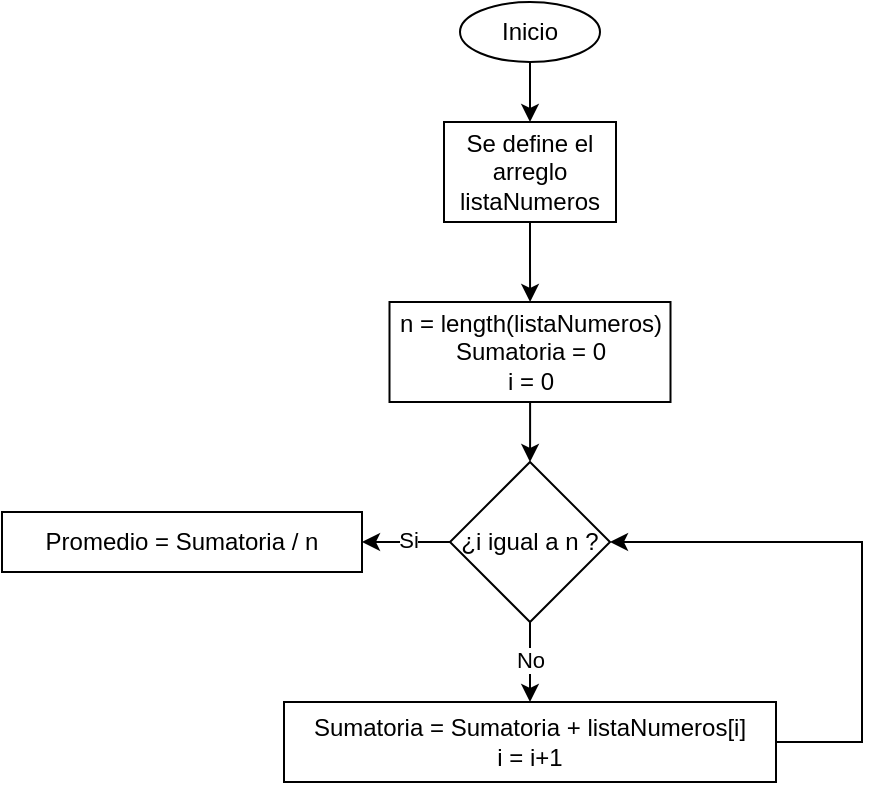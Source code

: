 <mxfile version="24.2.0" type="github" pages="5">
  <diagram name="Página-1" id="9qmFchPvAzjCq4lz3Lgh">
    <mxGraphModel dx="1050" dy="578" grid="1" gridSize="10" guides="1" tooltips="1" connect="1" arrows="1" fold="1" page="1" pageScale="1" pageWidth="827" pageHeight="1169" math="0" shadow="0">
      <root>
        <mxCell id="0" />
        <mxCell id="1" parent="0" />
        <mxCell id="oHzp915O0uPca3g3E8FW-15" value="" style="edgeStyle=orthogonalEdgeStyle;rounded=0;orthogonalLoop=1;jettySize=auto;html=1;" parent="1" source="oHzp915O0uPca3g3E8FW-1" target="oHzp915O0uPca3g3E8FW-2" edge="1">
          <mxGeometry relative="1" as="geometry" />
        </mxCell>
        <mxCell id="oHzp915O0uPca3g3E8FW-1" value="Inicio" style="ellipse;whiteSpace=wrap;html=1;" parent="1" vertex="1">
          <mxGeometry x="379" y="150" width="70" height="30" as="geometry" />
        </mxCell>
        <mxCell id="oHzp915O0uPca3g3E8FW-16" value="" style="edgeStyle=orthogonalEdgeStyle;rounded=0;orthogonalLoop=1;jettySize=auto;html=1;" parent="1" source="oHzp915O0uPca3g3E8FW-2" target="oHzp915O0uPca3g3E8FW-6" edge="1">
          <mxGeometry relative="1" as="geometry" />
        </mxCell>
        <mxCell id="oHzp915O0uPca3g3E8FW-2" value="Se define el arreglo listaNumeros" style="rounded=0;whiteSpace=wrap;html=1;" parent="1" vertex="1">
          <mxGeometry x="371" y="210" width="86" height="50" as="geometry" />
        </mxCell>
        <mxCell id="oHzp915O0uPca3g3E8FW-17" value="" style="edgeStyle=orthogonalEdgeStyle;rounded=0;orthogonalLoop=1;jettySize=auto;html=1;" parent="1" source="oHzp915O0uPca3g3E8FW-6" target="oHzp915O0uPca3g3E8FW-8" edge="1">
          <mxGeometry relative="1" as="geometry" />
        </mxCell>
        <mxCell id="oHzp915O0uPca3g3E8FW-6" value="&lt;div&gt;n = length(listaNumeros)&lt;br&gt;&lt;/div&gt;Sumatoria = 0&lt;div&gt;i = 0&lt;/div&gt;" style="rounded=0;whiteSpace=wrap;html=1;" parent="1" vertex="1">
          <mxGeometry x="343.75" y="300" width="140.5" height="50" as="geometry" />
        </mxCell>
        <mxCell id="oHzp915O0uPca3g3E8FW-25" value="" style="edgeStyle=orthogonalEdgeStyle;rounded=0;orthogonalLoop=1;jettySize=auto;html=1;" parent="1" source="oHzp915O0uPca3g3E8FW-8" target="oHzp915O0uPca3g3E8FW-18" edge="1">
          <mxGeometry relative="1" as="geometry" />
        </mxCell>
        <mxCell id="oHzp915O0uPca3g3E8FW-27" value="No" style="edgeLabel;html=1;align=center;verticalAlign=middle;resizable=0;points=[];" parent="oHzp915O0uPca3g3E8FW-25" vertex="1" connectable="0">
          <mxGeometry x="-0.05" relative="1" as="geometry">
            <mxPoint as="offset" />
          </mxGeometry>
        </mxCell>
        <mxCell id="oHzp915O0uPca3g3E8FW-29" value="" style="edgeStyle=orthogonalEdgeStyle;rounded=0;orthogonalLoop=1;jettySize=auto;html=1;" parent="1" source="oHzp915O0uPca3g3E8FW-8" target="oHzp915O0uPca3g3E8FW-28" edge="1">
          <mxGeometry relative="1" as="geometry" />
        </mxCell>
        <mxCell id="oHzp915O0uPca3g3E8FW-30" value="Si" style="edgeLabel;html=1;align=center;verticalAlign=middle;resizable=0;points=[];" parent="oHzp915O0uPca3g3E8FW-29" vertex="1" connectable="0">
          <mxGeometry x="-0.035" y="-1" relative="1" as="geometry">
            <mxPoint as="offset" />
          </mxGeometry>
        </mxCell>
        <mxCell id="oHzp915O0uPca3g3E8FW-8" value="¿i igual a n ?" style="rhombus;whiteSpace=wrap;html=1;" parent="1" vertex="1">
          <mxGeometry x="374" y="380" width="80" height="80" as="geometry" />
        </mxCell>
        <mxCell id="oHzp915O0uPca3g3E8FW-26" style="edgeStyle=orthogonalEdgeStyle;rounded=0;orthogonalLoop=1;jettySize=auto;html=1;entryX=1;entryY=0.5;entryDx=0;entryDy=0;" parent="1" source="oHzp915O0uPca3g3E8FW-18" target="oHzp915O0uPca3g3E8FW-8" edge="1">
          <mxGeometry relative="1" as="geometry">
            <Array as="points">
              <mxPoint x="580" y="520" />
              <mxPoint x="580" y="420" />
            </Array>
          </mxGeometry>
        </mxCell>
        <mxCell id="oHzp915O0uPca3g3E8FW-18" value="Sumatoria = Sumatoria + listaNumeros[i]&lt;div&gt;i = i+1&lt;/div&gt;" style="rounded=0;whiteSpace=wrap;html=1;" parent="1" vertex="1">
          <mxGeometry x="291" y="500" width="246" height="40" as="geometry" />
        </mxCell>
        <mxCell id="oHzp915O0uPca3g3E8FW-28" value="Promedio = Sumatoria / n" style="rounded=0;whiteSpace=wrap;html=1;" parent="1" vertex="1">
          <mxGeometry x="150" y="405" width="180" height="30" as="geometry" />
        </mxCell>
      </root>
    </mxGraphModel>
  </diagram>
  <diagram id="1CO-dsDiHrPyK0i-mJ8e" name="Página-2">
    <mxGraphModel dx="1750" dy="963" grid="1" gridSize="10" guides="1" tooltips="1" connect="1" arrows="1" fold="1" page="1" pageScale="1" pageWidth="827" pageHeight="1169" math="0" shadow="0">
      <root>
        <mxCell id="0" />
        <mxCell id="1" parent="0" />
        <mxCell id="QFoIh0BEX15HhQG9ql5s-1" value="" style="edgeStyle=orthogonalEdgeStyle;rounded=0;orthogonalLoop=1;jettySize=auto;html=1;" edge="1" parent="1" source="QFoIh0BEX15HhQG9ql5s-2" target="QFoIh0BEX15HhQG9ql5s-4">
          <mxGeometry relative="1" as="geometry" />
        </mxCell>
        <mxCell id="QFoIh0BEX15HhQG9ql5s-2" value="Inicio" style="ellipse;whiteSpace=wrap;html=1;" vertex="1" parent="1">
          <mxGeometry x="379" y="150" width="70" height="30" as="geometry" />
        </mxCell>
        <mxCell id="QFoIh0BEX15HhQG9ql5s-3" value="" style="edgeStyle=orthogonalEdgeStyle;rounded=0;orthogonalLoop=1;jettySize=auto;html=1;" edge="1" parent="1" source="QFoIh0BEX15HhQG9ql5s-4" target="QFoIh0BEX15HhQG9ql5s-6">
          <mxGeometry relative="1" as="geometry" />
        </mxCell>
        <mxCell id="QFoIh0BEX15HhQG9ql5s-4" value="Se define el arreglo listaNumeros" style="rounded=0;whiteSpace=wrap;html=1;" vertex="1" parent="1">
          <mxGeometry x="371" y="210" width="86" height="50" as="geometry" />
        </mxCell>
        <mxCell id="QFoIh0BEX15HhQG9ql5s-5" value="" style="edgeStyle=orthogonalEdgeStyle;rounded=0;orthogonalLoop=1;jettySize=auto;html=1;" edge="1" parent="1" source="QFoIh0BEX15HhQG9ql5s-6" target="QFoIh0BEX15HhQG9ql5s-11">
          <mxGeometry relative="1" as="geometry" />
        </mxCell>
        <mxCell id="QFoIh0BEX15HhQG9ql5s-6" value="&lt;div&gt;n = length(listaNumeros)&lt;br&gt;&lt;/div&gt;resultado = 0&lt;div&gt;i = 0&lt;/div&gt;&lt;div&gt;X = inputUsuario&lt;/div&gt;" style="rounded=0;whiteSpace=wrap;html=1;" vertex="1" parent="1">
          <mxGeometry x="335" y="280" width="156.25" height="70" as="geometry" />
        </mxCell>
        <mxCell id="QFoIh0BEX15HhQG9ql5s-9" value="" style="edgeStyle=orthogonalEdgeStyle;rounded=0;orthogonalLoop=1;jettySize=auto;html=1;" edge="1" parent="1" source="QFoIh0BEX15HhQG9ql5s-11" target="QFoIh0BEX15HhQG9ql5s-14">
          <mxGeometry relative="1" as="geometry" />
        </mxCell>
        <mxCell id="QFoIh0BEX15HhQG9ql5s-10" value="Si" style="edgeLabel;html=1;align=center;verticalAlign=middle;resizable=0;points=[];" vertex="1" connectable="0" parent="QFoIh0BEX15HhQG9ql5s-9">
          <mxGeometry x="-0.035" y="-1" relative="1" as="geometry">
            <mxPoint as="offset" />
          </mxGeometry>
        </mxCell>
        <mxCell id="QFoIh0BEX15HhQG9ql5s-17" value="" style="edgeStyle=orthogonalEdgeStyle;rounded=0;orthogonalLoop=1;jettySize=auto;html=1;" edge="1" parent="1" source="QFoIh0BEX15HhQG9ql5s-11" target="QFoIh0BEX15HhQG9ql5s-16">
          <mxGeometry relative="1" as="geometry" />
        </mxCell>
        <mxCell id="QFoIh0BEX15HhQG9ql5s-18" value="No" style="edgeLabel;html=1;align=center;verticalAlign=middle;resizable=0;points=[];" vertex="1" connectable="0" parent="QFoIh0BEX15HhQG9ql5s-17">
          <mxGeometry x="-0.271" y="1" relative="1" as="geometry">
            <mxPoint as="offset" />
          </mxGeometry>
        </mxCell>
        <mxCell id="QFoIh0BEX15HhQG9ql5s-11" value="¿i igual a n ?" style="rhombus;whiteSpace=wrap;html=1;" vertex="1" parent="1">
          <mxGeometry x="374" y="380" width="80" height="80" as="geometry" />
        </mxCell>
        <mxCell id="QFoIh0BEX15HhQG9ql5s-14" value="return resultado" style="rounded=0;whiteSpace=wrap;html=1;" vertex="1" parent="1">
          <mxGeometry x="150" y="405" width="180" height="30" as="geometry" />
        </mxCell>
        <mxCell id="QFoIh0BEX15HhQG9ql5s-27" style="edgeStyle=orthogonalEdgeStyle;rounded=0;orthogonalLoop=1;jettySize=auto;html=1;entryX=1;entryY=0.5;entryDx=0;entryDy=0;" edge="1" parent="1" source="QFoIh0BEX15HhQG9ql5s-15" target="QFoIh0BEX15HhQG9ql5s-11">
          <mxGeometry relative="1" as="geometry">
            <Array as="points">
              <mxPoint x="413" y="700" />
              <mxPoint x="700" y="700" />
              <mxPoint x="700" y="420" />
            </Array>
          </mxGeometry>
        </mxCell>
        <mxCell id="QFoIh0BEX15HhQG9ql5s-15" value="i = i + 1" style="rounded=0;whiteSpace=wrap;html=1;" vertex="1" parent="1">
          <mxGeometry x="353.13" y="585" width="120" height="60" as="geometry" />
        </mxCell>
        <mxCell id="QFoIh0BEX15HhQG9ql5s-22" value="" style="edgeStyle=orthogonalEdgeStyle;rounded=0;orthogonalLoop=1;jettySize=auto;html=1;" edge="1" parent="1" source="QFoIh0BEX15HhQG9ql5s-16" target="QFoIh0BEX15HhQG9ql5s-20">
          <mxGeometry relative="1" as="geometry" />
        </mxCell>
        <mxCell id="QFoIh0BEX15HhQG9ql5s-28" value="Si" style="edgeLabel;html=1;align=center;verticalAlign=middle;resizable=0;points=[];" vertex="1" connectable="0" parent="QFoIh0BEX15HhQG9ql5s-22">
          <mxGeometry x="-0.286" relative="1" as="geometry">
            <mxPoint as="offset" />
          </mxGeometry>
        </mxCell>
        <mxCell id="QFoIh0BEX15HhQG9ql5s-24" value="" style="edgeStyle=orthogonalEdgeStyle;rounded=0;orthogonalLoop=1;jettySize=auto;html=1;" edge="1" parent="1" source="QFoIh0BEX15HhQG9ql5s-16" target="QFoIh0BEX15HhQG9ql5s-19">
          <mxGeometry relative="1" as="geometry" />
        </mxCell>
        <mxCell id="QFoIh0BEX15HhQG9ql5s-29" value="No" style="edgeLabel;html=1;align=center;verticalAlign=middle;resizable=0;points=[];" vertex="1" connectable="0" parent="QFoIh0BEX15HhQG9ql5s-24">
          <mxGeometry x="-0.446" y="-1" relative="1" as="geometry">
            <mxPoint as="offset" />
          </mxGeometry>
        </mxCell>
        <mxCell id="QFoIh0BEX15HhQG9ql5s-16" value="¿X es igual a listaNumeros[i] ?" style="rhombus;whiteSpace=wrap;html=1;" vertex="1" parent="1">
          <mxGeometry x="346" y="500" width="136" height="70" as="geometry" />
        </mxCell>
        <mxCell id="QFoIh0BEX15HhQG9ql5s-25" value="" style="edgeStyle=orthogonalEdgeStyle;rounded=0;orthogonalLoop=1;jettySize=auto;html=1;" edge="1" parent="1" source="QFoIh0BEX15HhQG9ql5s-19" target="QFoIh0BEX15HhQG9ql5s-15">
          <mxGeometry relative="1" as="geometry" />
        </mxCell>
        <mxCell id="QFoIh0BEX15HhQG9ql5s-19" value="resultado = False" style="rounded=0;whiteSpace=wrap;html=1;" vertex="1" parent="1">
          <mxGeometry x="200" y="585" width="120" height="60" as="geometry" />
        </mxCell>
        <mxCell id="QFoIh0BEX15HhQG9ql5s-26" value="" style="edgeStyle=orthogonalEdgeStyle;rounded=0;orthogonalLoop=1;jettySize=auto;html=1;" edge="1" parent="1" source="QFoIh0BEX15HhQG9ql5s-20" target="QFoIh0BEX15HhQG9ql5s-15">
          <mxGeometry relative="1" as="geometry" />
        </mxCell>
        <mxCell id="QFoIh0BEX15HhQG9ql5s-20" value="resultado = True" style="rounded=0;whiteSpace=wrap;html=1;" vertex="1" parent="1">
          <mxGeometry x="510" y="585" width="120" height="60" as="geometry" />
        </mxCell>
        <mxCell id="mjjjCyjp7Kf35TWj_me5-1" value="" style="edgeStyle=orthogonalEdgeStyle;rounded=0;orthogonalLoop=1;jettySize=auto;html=1;" edge="1" parent="1" source="mjjjCyjp7Kf35TWj_me5-2" target="mjjjCyjp7Kf35TWj_me5-4">
          <mxGeometry relative="1" as="geometry" />
        </mxCell>
        <mxCell id="mjjjCyjp7Kf35TWj_me5-2" value="Inicio" style="ellipse;whiteSpace=wrap;html=1;" vertex="1" parent="1">
          <mxGeometry x="1239.01" y="160" width="70" height="30" as="geometry" />
        </mxCell>
        <mxCell id="mjjjCyjp7Kf35TWj_me5-3" value="" style="edgeStyle=orthogonalEdgeStyle;rounded=0;orthogonalLoop=1;jettySize=auto;html=1;" edge="1" parent="1" source="mjjjCyjp7Kf35TWj_me5-4" target="mjjjCyjp7Kf35TWj_me5-6">
          <mxGeometry relative="1" as="geometry" />
        </mxCell>
        <mxCell id="mjjjCyjp7Kf35TWj_me5-4" value="Se define el arreglo listaNumeros" style="rounded=0;whiteSpace=wrap;html=1;" vertex="1" parent="1">
          <mxGeometry x="1231.01" y="220" width="86" height="50" as="geometry" />
        </mxCell>
        <mxCell id="mjjjCyjp7Kf35TWj_me5-5" value="" style="edgeStyle=orthogonalEdgeStyle;rounded=0;orthogonalLoop=1;jettySize=auto;html=1;" edge="1" parent="1" source="mjjjCyjp7Kf35TWj_me5-6" target="mjjjCyjp7Kf35TWj_me5-11">
          <mxGeometry relative="1" as="geometry" />
        </mxCell>
        <mxCell id="mjjjCyjp7Kf35TWj_me5-6" value="&lt;div&gt;n = length(listaNumeros)&lt;br&gt;&lt;/div&gt;unicos[] = arreglo vacio&lt;div&gt;i = 0&lt;/div&gt;&lt;div&gt;repeticion = 0&lt;/div&gt;&lt;div&gt;k = 0&lt;/div&gt;" style="rounded=0;whiteSpace=wrap;html=1;" vertex="1" parent="1">
          <mxGeometry x="1195.88" y="300" width="154.12" height="80" as="geometry" />
        </mxCell>
        <mxCell id="mjjjCyjp7Kf35TWj_me5-7" value="" style="edgeStyle=orthogonalEdgeStyle;rounded=0;orthogonalLoop=1;jettySize=auto;html=1;" edge="1" parent="1" source="mjjjCyjp7Kf35TWj_me5-11" target="mjjjCyjp7Kf35TWj_me5-12">
          <mxGeometry relative="1" as="geometry" />
        </mxCell>
        <mxCell id="mjjjCyjp7Kf35TWj_me5-8" value="Si" style="edgeLabel;html=1;align=center;verticalAlign=middle;resizable=0;points=[];" vertex="1" connectable="0" parent="mjjjCyjp7Kf35TWj_me5-7">
          <mxGeometry x="-0.035" y="-1" relative="1" as="geometry">
            <mxPoint as="offset" />
          </mxGeometry>
        </mxCell>
        <mxCell id="mjjjCyjp7Kf35TWj_me5-29" value="" style="edgeStyle=orthogonalEdgeStyle;rounded=0;orthogonalLoop=1;jettySize=auto;html=1;" edge="1" parent="1" source="mjjjCyjp7Kf35TWj_me5-11" target="mjjjCyjp7Kf35TWj_me5-25">
          <mxGeometry relative="1" as="geometry" />
        </mxCell>
        <mxCell id="mjjjCyjp7Kf35TWj_me5-11" value="¿ i igual a n ?" style="rhombus;whiteSpace=wrap;html=1;" vertex="1" parent="1">
          <mxGeometry x="1225.56" y="405" width="96.87" height="80" as="geometry" />
        </mxCell>
        <mxCell id="mjjjCyjp7Kf35TWj_me5-12" value="return unicos[]" style="rounded=0;whiteSpace=wrap;html=1;" vertex="1" parent="1">
          <mxGeometry x="990" y="430" width="180" height="30" as="geometry" />
        </mxCell>
        <mxCell id="mjjjCyjp7Kf35TWj_me5-35" value="" style="edgeStyle=orthogonalEdgeStyle;rounded=0;orthogonalLoop=1;jettySize=auto;html=1;" edge="1" parent="1" source="mjjjCyjp7Kf35TWj_me5-19" target="mjjjCyjp7Kf35TWj_me5-23">
          <mxGeometry relative="1" as="geometry" />
        </mxCell>
        <mxCell id="mjjjCyjp7Kf35TWj_me5-40" value="Si" style="edgeLabel;html=1;align=center;verticalAlign=middle;resizable=0;points=[];" vertex="1" connectable="0" parent="mjjjCyjp7Kf35TWj_me5-35">
          <mxGeometry x="-0.608" y="1" relative="1" as="geometry">
            <mxPoint as="offset" />
          </mxGeometry>
        </mxCell>
        <mxCell id="mjjjCyjp7Kf35TWj_me5-38" value="" style="edgeStyle=orthogonalEdgeStyle;rounded=0;orthogonalLoop=1;jettySize=auto;html=1;" edge="1" parent="1" source="mjjjCyjp7Kf35TWj_me5-19" target="mjjjCyjp7Kf35TWj_me5-36">
          <mxGeometry relative="1" as="geometry" />
        </mxCell>
        <mxCell id="mjjjCyjp7Kf35TWj_me5-41" value="No" style="edgeLabel;html=1;align=center;verticalAlign=middle;resizable=0;points=[];" vertex="1" connectable="0" parent="mjjjCyjp7Kf35TWj_me5-38">
          <mxGeometry x="-0.013" y="1" relative="1" as="geometry">
            <mxPoint as="offset" />
          </mxGeometry>
        </mxCell>
        <mxCell id="mjjjCyjp7Kf35TWj_me5-19" value="¿ listaNumeros[i]&amp;nbsp;es igual a listaNumeros[j] ?" style="rhombus;whiteSpace=wrap;html=1;" vertex="1" parent="1">
          <mxGeometry x="1162.01" y="680" width="224" height="70" as="geometry" />
        </mxCell>
        <mxCell id="mjjjCyjp7Kf35TWj_me5-37" style="edgeStyle=orthogonalEdgeStyle;rounded=0;orthogonalLoop=1;jettySize=auto;html=1;entryX=0.5;entryY=1;entryDx=0;entryDy=0;" edge="1" parent="1" source="mjjjCyjp7Kf35TWj_me5-23" target="mjjjCyjp7Kf35TWj_me5-36">
          <mxGeometry relative="1" as="geometry" />
        </mxCell>
        <mxCell id="mjjjCyjp7Kf35TWj_me5-23" value="repeticion = repeticion +1" style="rounded=0;whiteSpace=wrap;html=1;" vertex="1" parent="1">
          <mxGeometry x="1199" y="785" width="150" height="25" as="geometry" />
        </mxCell>
        <mxCell id="mjjjCyjp7Kf35TWj_me5-43" style="edgeStyle=orthogonalEdgeStyle;rounded=0;orthogonalLoop=1;jettySize=auto;html=1;exitX=0;exitY=0.5;exitDx=0;exitDy=0;entryX=1;entryY=0.5;entryDx=0;entryDy=0;" edge="1" parent="1" source="mjjjCyjp7Kf35TWj_me5-24" target="mjjjCyjp7Kf35TWj_me5-42">
          <mxGeometry relative="1" as="geometry" />
        </mxCell>
        <mxCell id="mjjjCyjp7Kf35TWj_me5-52" value="Si" style="edgeLabel;html=1;align=center;verticalAlign=middle;resizable=0;points=[];" vertex="1" connectable="0" parent="mjjjCyjp7Kf35TWj_me5-43">
          <mxGeometry x="-0.486" relative="1" as="geometry">
            <mxPoint as="offset" />
          </mxGeometry>
        </mxCell>
        <mxCell id="mjjjCyjp7Kf35TWj_me5-53" value="" style="edgeStyle=orthogonalEdgeStyle;rounded=0;orthogonalLoop=1;jettySize=auto;html=1;" edge="1" parent="1" source="mjjjCyjp7Kf35TWj_me5-24" target="mjjjCyjp7Kf35TWj_me5-19">
          <mxGeometry relative="1" as="geometry" />
        </mxCell>
        <mxCell id="mjjjCyjp7Kf35TWj_me5-54" value="No" style="edgeLabel;html=1;align=center;verticalAlign=middle;resizable=0;points=[];" vertex="1" connectable="0" parent="mjjjCyjp7Kf35TWj_me5-53">
          <mxGeometry x="0.287" y="1" relative="1" as="geometry">
            <mxPoint as="offset" />
          </mxGeometry>
        </mxCell>
        <mxCell id="mjjjCyjp7Kf35TWj_me5-24" value="¿ j igual a n ?" style="rhombus;whiteSpace=wrap;html=1;" vertex="1" parent="1">
          <mxGeometry x="1222.5" y="585" width="103" height="60" as="geometry" />
        </mxCell>
        <mxCell id="mjjjCyjp7Kf35TWj_me5-30" value="" style="edgeStyle=orthogonalEdgeStyle;rounded=0;orthogonalLoop=1;jettySize=auto;html=1;" edge="1" parent="1" source="mjjjCyjp7Kf35TWj_me5-25" target="mjjjCyjp7Kf35TWj_me5-24">
          <mxGeometry relative="1" as="geometry" />
        </mxCell>
        <mxCell id="mjjjCyjp7Kf35TWj_me5-25" value="j = 0" style="rounded=0;whiteSpace=wrap;html=1;" vertex="1" parent="1">
          <mxGeometry x="1247.5" y="520" width="53" height="30" as="geometry" />
        </mxCell>
        <mxCell id="mjjjCyjp7Kf35TWj_me5-39" style="edgeStyle=orthogonalEdgeStyle;rounded=0;orthogonalLoop=1;jettySize=auto;html=1;exitX=0.5;exitY=0;exitDx=0;exitDy=0;entryX=1;entryY=0.5;entryDx=0;entryDy=0;" edge="1" parent="1" source="mjjjCyjp7Kf35TWj_me5-36" target="mjjjCyjp7Kf35TWj_me5-24">
          <mxGeometry relative="1" as="geometry" />
        </mxCell>
        <mxCell id="mjjjCyjp7Kf35TWj_me5-36" value="j = j+1" style="rounded=0;whiteSpace=wrap;html=1;" vertex="1" parent="1">
          <mxGeometry x="1420" y="702.5" width="110" height="25" as="geometry" />
        </mxCell>
        <mxCell id="mjjjCyjp7Kf35TWj_me5-45" value="" style="edgeStyle=orthogonalEdgeStyle;rounded=0;orthogonalLoop=1;jettySize=auto;html=1;" edge="1" parent="1" source="mjjjCyjp7Kf35TWj_me5-42" target="mjjjCyjp7Kf35TWj_me5-44">
          <mxGeometry relative="1" as="geometry" />
        </mxCell>
        <mxCell id="mjjjCyjp7Kf35TWj_me5-46" value="Si" style="edgeLabel;html=1;align=center;verticalAlign=middle;resizable=0;points=[];" vertex="1" connectable="0" parent="mjjjCyjp7Kf35TWj_me5-45">
          <mxGeometry x="0.295" y="-2" relative="1" as="geometry">
            <mxPoint as="offset" />
          </mxGeometry>
        </mxCell>
        <mxCell id="mjjjCyjp7Kf35TWj_me5-49" style="edgeStyle=orthogonalEdgeStyle;rounded=0;orthogonalLoop=1;jettySize=auto;html=1;exitX=0;exitY=0.5;exitDx=0;exitDy=0;entryX=0;entryY=0.5;entryDx=0;entryDy=0;" edge="1" parent="1" source="mjjjCyjp7Kf35TWj_me5-42" target="mjjjCyjp7Kf35TWj_me5-47">
          <mxGeometry relative="1" as="geometry" />
        </mxCell>
        <mxCell id="mjjjCyjp7Kf35TWj_me5-50" value="No" style="edgeLabel;html=1;align=center;verticalAlign=middle;resizable=0;points=[];" vertex="1" connectable="0" parent="mjjjCyjp7Kf35TWj_me5-49">
          <mxGeometry x="-0.301" y="-3" relative="1" as="geometry">
            <mxPoint as="offset" />
          </mxGeometry>
        </mxCell>
        <mxCell id="mjjjCyjp7Kf35TWj_me5-42" value="¿ repeticion es igual a 1?" style="rhombus;whiteSpace=wrap;html=1;" vertex="1" parent="1">
          <mxGeometry x="940" y="570" width="150" height="91.87" as="geometry" />
        </mxCell>
        <mxCell id="mjjjCyjp7Kf35TWj_me5-48" value="" style="edgeStyle=orthogonalEdgeStyle;rounded=0;orthogonalLoop=1;jettySize=auto;html=1;" edge="1" parent="1" source="mjjjCyjp7Kf35TWj_me5-44" target="mjjjCyjp7Kf35TWj_me5-47">
          <mxGeometry relative="1" as="geometry" />
        </mxCell>
        <mxCell id="mjjjCyjp7Kf35TWj_me5-44" value="unicos[k] = listaNumeros[i]&lt;br&gt;k = k +1" style="rounded=0;whiteSpace=wrap;html=1;" vertex="1" parent="1">
          <mxGeometry x="937.5" y="693" width="155" height="37" as="geometry" />
        </mxCell>
        <mxCell id="mjjjCyjp7Kf35TWj_me5-51" style="edgeStyle=orthogonalEdgeStyle;rounded=0;orthogonalLoop=1;jettySize=auto;html=1;entryX=1;entryY=0.5;entryDx=0;entryDy=0;" edge="1" parent="1" source="mjjjCyjp7Kf35TWj_me5-47" target="mjjjCyjp7Kf35TWj_me5-11">
          <mxGeometry relative="1" as="geometry">
            <Array as="points">
              <mxPoint x="1015" y="830" />
              <mxPoint x="1580" y="830" />
              <mxPoint x="1580" y="445" />
            </Array>
          </mxGeometry>
        </mxCell>
        <mxCell id="mjjjCyjp7Kf35TWj_me5-47" value="repeticion = 0&lt;div&gt;i = i +1&lt;/div&gt;" style="rounded=0;whiteSpace=wrap;html=1;" vertex="1" parent="1">
          <mxGeometry x="960" y="765" width="110" height="35" as="geometry" />
        </mxCell>
      </root>
    </mxGraphModel>
  </diagram>
  <diagram id="55ax_2OR6p_Xp0JyCn3V" name="Página-3">
    <mxGraphModel dx="2173" dy="1651" grid="1" gridSize="10" guides="1" tooltips="1" connect="1" arrows="1" fold="1" page="1" pageScale="1" pageWidth="827" pageHeight="1169" math="0" shadow="0">
      <root>
        <mxCell id="0" />
        <mxCell id="1" parent="0" />
        <mxCell id="0regB4WnhT-hcAQ-M13L-1" value="" style="edgeStyle=orthogonalEdgeStyle;rounded=0;orthogonalLoop=1;jettySize=auto;html=1;" edge="1" parent="1" source="0regB4WnhT-hcAQ-M13L-2" target="0regB4WnhT-hcAQ-M13L-4">
          <mxGeometry relative="1" as="geometry" />
        </mxCell>
        <mxCell id="0regB4WnhT-hcAQ-M13L-2" value="Inicio" style="ellipse;whiteSpace=wrap;html=1;" vertex="1" parent="1">
          <mxGeometry x="1239" y="90" width="70" height="30" as="geometry" />
        </mxCell>
        <mxCell id="0regB4WnhT-hcAQ-M13L-3" value="" style="edgeStyle=orthogonalEdgeStyle;rounded=0;orthogonalLoop=1;jettySize=auto;html=1;" edge="1" parent="1" source="0regB4WnhT-hcAQ-M13L-4" target="0regB4WnhT-hcAQ-M13L-6">
          <mxGeometry relative="1" as="geometry" />
        </mxCell>
        <mxCell id="0regB4WnhT-hcAQ-M13L-4" value="Se definen la lista de Supermercados con sus productos." style="rounded=0;whiteSpace=wrap;html=1;" vertex="1" parent="1">
          <mxGeometry x="1194.49" y="150" width="158.99" height="50" as="geometry" />
        </mxCell>
        <mxCell id="0regB4WnhT-hcAQ-M13L-39" value="" style="edgeStyle=orthogonalEdgeStyle;rounded=0;orthogonalLoop=1;jettySize=auto;html=1;" edge="1" parent="1" source="0regB4WnhT-hcAQ-M13L-6" target="0regB4WnhT-hcAQ-M13L-37">
          <mxGeometry relative="1" as="geometry" />
        </mxCell>
        <mxCell id="0regB4WnhT-hcAQ-M13L-6" value="&lt;div&gt;Se define la lista de Compras.&lt;/div&gt;" style="rounded=0;whiteSpace=wrap;html=1;" vertex="1" parent="1">
          <mxGeometry x="1196.94" y="220" width="154.12" height="40" as="geometry" />
        </mxCell>
        <mxCell id="0regB4WnhT-hcAQ-M13L-45" value="" style="edgeStyle=orthogonalEdgeStyle;rounded=0;orthogonalLoop=1;jettySize=auto;html=1;" edge="1" parent="1" source="0regB4WnhT-hcAQ-M13L-10" target="0regB4WnhT-hcAQ-M13L-44">
          <mxGeometry relative="1" as="geometry" />
        </mxCell>
        <mxCell id="0regB4WnhT-hcAQ-M13L-46" value="No" style="edgeLabel;html=1;align=center;verticalAlign=middle;resizable=0;points=[];" vertex="1" connectable="0" parent="0regB4WnhT-hcAQ-M13L-45">
          <mxGeometry x="-0.497" relative="1" as="geometry">
            <mxPoint as="offset" />
          </mxGeometry>
        </mxCell>
        <mxCell id="Oh1Z8LfPOwKiCDg35G6t-7" style="edgeStyle=orthogonalEdgeStyle;rounded=0;orthogonalLoop=1;jettySize=auto;html=1;entryX=0.5;entryY=0;entryDx=0;entryDy=0;exitX=0;exitY=0.5;exitDx=0;exitDy=0;" edge="1" parent="1" source="0regB4WnhT-hcAQ-M13L-10" target="Oh1Z8LfPOwKiCDg35G6t-6">
          <mxGeometry relative="1" as="geometry">
            <mxPoint x="1161.79" y="460.0" as="sourcePoint" />
            <mxPoint x="1272.005" y="1190.0" as="targetPoint" />
            <Array as="points">
              <mxPoint x="1090" y="540" />
              <mxPoint x="1090" y="1230" />
              <mxPoint x="1272" y="1230" />
            </Array>
          </mxGeometry>
        </mxCell>
        <mxCell id="Oh1Z8LfPOwKiCDg35G6t-8" value="Si" style="edgeLabel;html=1;align=center;verticalAlign=middle;resizable=0;points=[];" vertex="1" connectable="0" parent="Oh1Z8LfPOwKiCDg35G6t-7">
          <mxGeometry x="-0.924" y="2" relative="1" as="geometry">
            <mxPoint as="offset" />
          </mxGeometry>
        </mxCell>
        <mxCell id="0regB4WnhT-hcAQ-M13L-10" value="¿Recorrimos todos los supermercados?" style="rhombus;whiteSpace=wrap;html=1;" vertex="1" parent="1">
          <mxGeometry x="1201.79" y="490" width="144.44" height="100" as="geometry" />
        </mxCell>
        <mxCell id="0regB4WnhT-hcAQ-M13L-41" value="" style="edgeStyle=orthogonalEdgeStyle;rounded=0;orthogonalLoop=1;jettySize=auto;html=1;" edge="1" parent="1" source="0regB4WnhT-hcAQ-M13L-37" target="0regB4WnhT-hcAQ-M13L-40">
          <mxGeometry relative="1" as="geometry" />
        </mxCell>
        <mxCell id="0regB4WnhT-hcAQ-M13L-37" value="&lt;div&gt;listaInicial = listaCompras&lt;/div&gt;productosComprados = arreglo vacio&lt;div&gt;productosRestantes = arreglo vacio&lt;/div&gt;&lt;div&gt;endFLAG = Falso&lt;/div&gt;&lt;div&gt;registroFinal = arreglo vacio&lt;/div&gt;" style="rounded=0;whiteSpace=wrap;html=1;" vertex="1" parent="1">
          <mxGeometry x="1146" y="290" width="256" height="90" as="geometry" />
        </mxCell>
        <mxCell id="0regB4WnhT-hcAQ-M13L-42" value="" style="edgeStyle=orthogonalEdgeStyle;rounded=0;orthogonalLoop=1;jettySize=auto;html=1;" edge="1" parent="1" source="0regB4WnhT-hcAQ-M13L-40" target="0regB4WnhT-hcAQ-M13L-10">
          <mxGeometry relative="1" as="geometry" />
        </mxCell>
        <mxCell id="0regB4WnhT-hcAQ-M13L-40" value="Entramos en el primer supermercado." style="rounded=0;whiteSpace=wrap;html=1;" vertex="1" parent="1">
          <mxGeometry x="1186.51" y="410" width="175" height="60" as="geometry" />
        </mxCell>
        <mxCell id="0regB4WnhT-hcAQ-M13L-48" value="" style="edgeStyle=orthogonalEdgeStyle;rounded=0;orthogonalLoop=1;jettySize=auto;html=1;" edge="1" parent="1" source="0regB4WnhT-hcAQ-M13L-44" target="0regB4WnhT-hcAQ-M13L-47">
          <mxGeometry relative="1" as="geometry" />
        </mxCell>
        <mxCell id="0regB4WnhT-hcAQ-M13L-44" value="Estamos en el supermercado[i]" style="rounded=0;whiteSpace=wrap;html=1;" vertex="1" parent="1">
          <mxGeometry x="1211.99" y="630" width="124" height="45" as="geometry" />
        </mxCell>
        <mxCell id="0regB4WnhT-hcAQ-M13L-51" value="" style="edgeStyle=orthogonalEdgeStyle;rounded=0;orthogonalLoop=1;jettySize=auto;html=1;" edge="1" parent="1" source="0regB4WnhT-hcAQ-M13L-47" target="0regB4WnhT-hcAQ-M13L-50">
          <mxGeometry relative="1" as="geometry" />
        </mxCell>
        <mxCell id="0regB4WnhT-hcAQ-M13L-47" value="Accedemos a los productos disponibles del supermercado[i]&lt;br&gt;&lt;br&gt;productosDisponibles" style="rounded=0;whiteSpace=wrap;html=1;" vertex="1" parent="1">
          <mxGeometry x="1196.01" y="700" width="156" height="80" as="geometry" />
        </mxCell>
        <mxCell id="0regB4WnhT-hcAQ-M13L-59" value="" style="edgeStyle=orthogonalEdgeStyle;rounded=0;orthogonalLoop=1;jettySize=auto;html=1;" edge="1" parent="1" source="0regB4WnhT-hcAQ-M13L-50" target="0regB4WnhT-hcAQ-M13L-52">
          <mxGeometry relative="1" as="geometry" />
        </mxCell>
        <mxCell id="0regB4WnhT-hcAQ-M13L-63" value="Si" style="edgeLabel;html=1;align=center;verticalAlign=middle;resizable=0;points=[];" vertex="1" connectable="0" parent="0regB4WnhT-hcAQ-M13L-59">
          <mxGeometry x="-0.075" y="-1" relative="1" as="geometry">
            <mxPoint as="offset" />
          </mxGeometry>
        </mxCell>
        <mxCell id="0regB4WnhT-hcAQ-M13L-62" style="edgeStyle=orthogonalEdgeStyle;rounded=0;orthogonalLoop=1;jettySize=auto;html=1;" edge="1" parent="1" source="0regB4WnhT-hcAQ-M13L-50" target="0regB4WnhT-hcAQ-M13L-60">
          <mxGeometry relative="1" as="geometry" />
        </mxCell>
        <mxCell id="0regB4WnhT-hcAQ-M13L-64" value="No" style="edgeLabel;html=1;align=center;verticalAlign=middle;resizable=0;points=[];" vertex="1" connectable="0" parent="0regB4WnhT-hcAQ-M13L-62">
          <mxGeometry x="-0.808" y="-1" relative="1" as="geometry">
            <mxPoint as="offset" />
          </mxGeometry>
        </mxCell>
        <mxCell id="0regB4WnhT-hcAQ-M13L-50" value="¿Hay productos disponibles que coincidan con mi lista de compra?" style="rhombus;whiteSpace=wrap;html=1;" vertex="1" parent="1">
          <mxGeometry x="1174" y="820" width="200.02" height="90" as="geometry" />
        </mxCell>
        <mxCell id="0regB4WnhT-hcAQ-M13L-55" value="" style="edgeStyle=orthogonalEdgeStyle;rounded=0;orthogonalLoop=1;jettySize=auto;html=1;" edge="1" parent="1" source="0regB4WnhT-hcAQ-M13L-52" target="0regB4WnhT-hcAQ-M13L-54">
          <mxGeometry relative="1" as="geometry" />
        </mxCell>
        <mxCell id="0regB4WnhT-hcAQ-M13L-52" value="Compro lo que necesito" style="rounded=0;whiteSpace=wrap;html=1;" vertex="1" parent="1">
          <mxGeometry x="1214.01" y="950" width="120" height="60" as="geometry" />
        </mxCell>
        <mxCell id="0regB4WnhT-hcAQ-M13L-58" value="" style="edgeStyle=orthogonalEdgeStyle;rounded=0;orthogonalLoop=1;jettySize=auto;html=1;" edge="1" parent="1" source="0regB4WnhT-hcAQ-M13L-54" target="0regB4WnhT-hcAQ-M13L-57">
          <mxGeometry relative="1" as="geometry" />
        </mxCell>
        <mxCell id="0regB4WnhT-hcAQ-M13L-54" value="Actualizo mi lista de compras." style="rounded=0;whiteSpace=wrap;html=1;" vertex="1" parent="1">
          <mxGeometry x="1214.01" y="1050" width="120" height="60" as="geometry" />
        </mxCell>
        <mxCell id="0regB4WnhT-hcAQ-M13L-61" value="" style="edgeStyle=orthogonalEdgeStyle;rounded=0;orthogonalLoop=1;jettySize=auto;html=1;" edge="1" parent="1" source="0regB4WnhT-hcAQ-M13L-57" target="0regB4WnhT-hcAQ-M13L-60">
          <mxGeometry relative="1" as="geometry" />
        </mxCell>
        <mxCell id="0regB4WnhT-hcAQ-M13L-57" value="Registro los productos que compré en el supermercado Actual" style="rounded=0;whiteSpace=wrap;html=1;" vertex="1" parent="1">
          <mxGeometry x="1214.01" y="1139" width="120" height="60" as="geometry" />
        </mxCell>
        <mxCell id="0regB4WnhT-hcAQ-M13L-69" style="edgeStyle=orthogonalEdgeStyle;rounded=0;orthogonalLoop=1;jettySize=auto;html=1;exitX=1;exitY=0.5;exitDx=0;exitDy=0;entryX=1;entryY=0.5;entryDx=0;entryDy=0;" edge="1" parent="1" source="0regB4WnhT-hcAQ-M13L-60" target="0regB4WnhT-hcAQ-M13L-67">
          <mxGeometry relative="1" as="geometry" />
        </mxCell>
        <mxCell id="Oh1Z8LfPOwKiCDg35G6t-2" value="No" style="edgeLabel;html=1;align=center;verticalAlign=middle;resizable=0;points=[];" vertex="1" connectable="0" parent="0regB4WnhT-hcAQ-M13L-69">
          <mxGeometry x="-0.484" y="1" relative="1" as="geometry">
            <mxPoint as="offset" />
          </mxGeometry>
        </mxCell>
        <mxCell id="Oh1Z8LfPOwKiCDg35G6t-4" style="edgeStyle=orthogonalEdgeStyle;rounded=0;orthogonalLoop=1;jettySize=auto;html=1;entryX=1;entryY=0.5;entryDx=0;entryDy=0;" edge="1" parent="1" source="0regB4WnhT-hcAQ-M13L-60" target="Oh1Z8LfPOwKiCDg35G6t-6">
          <mxGeometry relative="1" as="geometry">
            <mxPoint x="1334" y="1310.0" as="targetPoint" />
            <Array as="points">
              <mxPoint x="1475" y="1310" />
            </Array>
          </mxGeometry>
        </mxCell>
        <mxCell id="Oh1Z8LfPOwKiCDg35G6t-5" value="Si" style="edgeLabel;html=1;align=center;verticalAlign=middle;resizable=0;points=[];" vertex="1" connectable="0" parent="Oh1Z8LfPOwKiCDg35G6t-4">
          <mxGeometry x="-0.762" y="-1" relative="1" as="geometry">
            <mxPoint as="offset" />
          </mxGeometry>
        </mxCell>
        <mxCell id="0regB4WnhT-hcAQ-M13L-60" value="¿Terminé de comprar todo?" style="rhombus;whiteSpace=wrap;html=1;" vertex="1" parent="1">
          <mxGeometry x="1420" y="1123.5" width="110" height="91" as="geometry" />
        </mxCell>
        <mxCell id="0regB4WnhT-hcAQ-M13L-68" value="" style="edgeStyle=orthogonalEdgeStyle;rounded=0;orthogonalLoop=1;jettySize=auto;html=1;" edge="1" parent="1" source="0regB4WnhT-hcAQ-M13L-67" target="0regB4WnhT-hcAQ-M13L-10">
          <mxGeometry relative="1" as="geometry" />
        </mxCell>
        <mxCell id="0regB4WnhT-hcAQ-M13L-67" value="Continuamos con el siguiente supermercado" style="rounded=0;whiteSpace=wrap;html=1;" vertex="1" parent="1">
          <mxGeometry x="1402" y="510" width="120" height="60" as="geometry" />
        </mxCell>
        <mxCell id="Oh1Z8LfPOwKiCDg35G6t-10" value="" style="edgeStyle=orthogonalEdgeStyle;rounded=0;orthogonalLoop=1;jettySize=auto;html=1;" edge="1" parent="1" source="Oh1Z8LfPOwKiCDg35G6t-6" target="Oh1Z8LfPOwKiCDg35G6t-9">
          <mxGeometry relative="1" as="geometry" />
        </mxCell>
        <mxCell id="Oh1Z8LfPOwKiCDg35G6t-11" value="Si" style="edgeLabel;html=1;align=center;verticalAlign=middle;resizable=0;points=[];" vertex="1" connectable="0" parent="Oh1Z8LfPOwKiCDg35G6t-10">
          <mxGeometry x="-0.413" y="2" relative="1" as="geometry">
            <mxPoint as="offset" />
          </mxGeometry>
        </mxCell>
        <mxCell id="Oh1Z8LfPOwKiCDg35G6t-13" style="edgeStyle=orthogonalEdgeStyle;rounded=0;orthogonalLoop=1;jettySize=auto;html=1;entryX=1;entryY=0.5;entryDx=0;entryDy=0;" edge="1" parent="1" source="Oh1Z8LfPOwKiCDg35G6t-6" target="Oh1Z8LfPOwKiCDg35G6t-12">
          <mxGeometry relative="1" as="geometry" />
        </mxCell>
        <mxCell id="Oh1Z8LfPOwKiCDg35G6t-15" value="No" style="edgeLabel;html=1;align=center;verticalAlign=middle;resizable=0;points=[];" vertex="1" connectable="0" parent="Oh1Z8LfPOwKiCDg35G6t-13">
          <mxGeometry x="0.076" y="2" relative="1" as="geometry">
            <mxPoint as="offset" />
          </mxGeometry>
        </mxCell>
        <mxCell id="Oh1Z8LfPOwKiCDg35G6t-6" value="¿Logré comprar todo?" style="rhombus;whiteSpace=wrap;html=1;" vertex="1" parent="1">
          <mxGeometry x="1210" y="1260" width="124.01" height="100" as="geometry" />
        </mxCell>
        <mxCell id="Oh1Z8LfPOwKiCDg35G6t-9" value="return ProductosComprados&lt;div&gt;return productosRestantes&amp;nbsp;&lt;/div&gt;" style="rounded=0;whiteSpace=wrap;html=1;" vertex="1" parent="1">
          <mxGeometry x="1173" y="1430" width="198" height="50" as="geometry" />
        </mxCell>
        <mxCell id="Oh1Z8LfPOwKiCDg35G6t-14" style="edgeStyle=orthogonalEdgeStyle;rounded=0;orthogonalLoop=1;jettySize=auto;html=1;entryX=0;entryY=0.5;entryDx=0;entryDy=0;" edge="1" parent="1" source="Oh1Z8LfPOwKiCDg35G6t-12" target="Oh1Z8LfPOwKiCDg35G6t-9">
          <mxGeometry relative="1" as="geometry">
            <Array as="points">
              <mxPoint x="1000" y="1455" />
            </Array>
          </mxGeometry>
        </mxCell>
        <mxCell id="Oh1Z8LfPOwKiCDg35G6t-12" value="productosRestantes = listaCompras" style="rounded=0;whiteSpace=wrap;html=1;" vertex="1" parent="1">
          <mxGeometry x="930" y="1287.5" width="140" height="45" as="geometry" />
        </mxCell>
      </root>
    </mxGraphModel>
  </diagram>
  <diagram id="B_oESyGEgJjWNQSuSgR0" name="Página-4">
    <mxGraphModel dx="223" dy="578" grid="1" gridSize="10" guides="1" tooltips="1" connect="1" arrows="1" fold="1" page="1" pageScale="1" pageWidth="827" pageHeight="1169" math="0" shadow="0">
      <root>
        <mxCell id="0" />
        <mxCell id="1" parent="0" />
        <mxCell id="uAmdUP0S92mBiVA4JNYc-16" value="" style="edgeStyle=orthogonalEdgeStyle;rounded=0;orthogonalLoop=1;jettySize=auto;html=1;" edge="1" parent="1" source="uAmdUP0S92mBiVA4JNYc-2" target="uAmdUP0S92mBiVA4JNYc-4">
          <mxGeometry relative="1" as="geometry" />
        </mxCell>
        <mxCell id="uAmdUP0S92mBiVA4JNYc-2" value="Inicio" style="ellipse;whiteSpace=wrap;html=1;" vertex="1" parent="1">
          <mxGeometry x="1239.51" y="10" width="70" height="30" as="geometry" />
        </mxCell>
        <mxCell id="uAmdUP0S92mBiVA4JNYc-18" value="" style="edgeStyle=orthogonalEdgeStyle;rounded=0;orthogonalLoop=1;jettySize=auto;html=1;" edge="1" parent="1" source="uAmdUP0S92mBiVA4JNYc-4" target="uAmdUP0S92mBiVA4JNYc-10">
          <mxGeometry relative="1" as="geometry" />
        </mxCell>
        <mxCell id="uAmdUP0S92mBiVA4JNYc-4" value="Intentos = 3" style="rounded=0;whiteSpace=wrap;html=1;" vertex="1" parent="1">
          <mxGeometry x="1231.75" y="70" width="85.51" height="30" as="geometry" />
        </mxCell>
        <mxCell id="uAmdUP0S92mBiVA4JNYc-20" value="" style="edgeStyle=orthogonalEdgeStyle;rounded=0;orthogonalLoop=1;jettySize=auto;html=1;" edge="1" parent="1" source="uAmdUP0S92mBiVA4JNYc-9" target="uAmdUP0S92mBiVA4JNYc-19">
          <mxGeometry relative="1" as="geometry" />
        </mxCell>
        <mxCell id="uAmdUP0S92mBiVA4JNYc-21" value="Si" style="edgeLabel;html=1;align=center;verticalAlign=middle;resizable=0;points=[];" vertex="1" connectable="0" parent="uAmdUP0S92mBiVA4JNYc-20">
          <mxGeometry x="0.082" y="-3" relative="1" as="geometry">
            <mxPoint as="offset" />
          </mxGeometry>
        </mxCell>
        <mxCell id="uAmdUP0S92mBiVA4JNYc-23" value="" style="edgeStyle=orthogonalEdgeStyle;rounded=0;orthogonalLoop=1;jettySize=auto;html=1;" edge="1" parent="1" source="uAmdUP0S92mBiVA4JNYc-9" target="uAmdUP0S92mBiVA4JNYc-22">
          <mxGeometry relative="1" as="geometry" />
        </mxCell>
        <mxCell id="uAmdUP0S92mBiVA4JNYc-35" value="No" style="edgeLabel;html=1;align=center;verticalAlign=middle;resizable=0;points=[];" vertex="1" connectable="0" parent="uAmdUP0S92mBiVA4JNYc-23">
          <mxGeometry x="-0.357" y="5" relative="1" as="geometry">
            <mxPoint as="offset" />
          </mxGeometry>
        </mxCell>
        <mxCell id="uAmdUP0S92mBiVA4JNYc-9" value="¿Se terminaron los intentos?" style="rhombus;whiteSpace=wrap;html=1;" vertex="1" parent="1">
          <mxGeometry x="1215" y="325" width="119" height="100" as="geometry" />
        </mxCell>
        <mxCell id="uAmdUP0S92mBiVA4JNYc-10" value="Usuario está en el carrito de compras." style="rounded=0;whiteSpace=wrap;html=1;" vertex="1" parent="1">
          <mxGeometry x="1210" y="150" width="130" height="50" as="geometry" />
        </mxCell>
        <mxCell id="uAmdUP0S92mBiVA4JNYc-14" value="" style="edgeStyle=orthogonalEdgeStyle;rounded=0;orthogonalLoop=1;jettySize=auto;html=1;" edge="1" parent="1" target="uAmdUP0S92mBiVA4JNYc-12">
          <mxGeometry relative="1" as="geometry">
            <mxPoint x="1274" y="200" as="sourcePoint" />
          </mxGeometry>
        </mxCell>
        <mxCell id="uAmdUP0S92mBiVA4JNYc-15" value="" style="edgeStyle=orthogonalEdgeStyle;rounded=0;orthogonalLoop=1;jettySize=auto;html=1;" edge="1" parent="1" source="uAmdUP0S92mBiVA4JNYc-12" target="uAmdUP0S92mBiVA4JNYc-9">
          <mxGeometry relative="1" as="geometry" />
        </mxCell>
        <mxCell id="uAmdUP0S92mBiVA4JNYc-12" value="Usuario clickea en pagar." style="rounded=0;whiteSpace=wrap;html=1;" vertex="1" parent="1">
          <mxGeometry x="1210" y="230" width="129" height="60" as="geometry" />
        </mxCell>
        <mxCell id="uAmdUP0S92mBiVA4JNYc-19" value="Enviar email de advertencia al banco" style="rounded=0;whiteSpace=wrap;html=1;" vertex="1" parent="1">
          <mxGeometry x="1010" y="345" width="120" height="60" as="geometry" />
        </mxCell>
        <mxCell id="uAmdUP0S92mBiVA4JNYc-26" value="" style="edgeStyle=orthogonalEdgeStyle;rounded=0;orthogonalLoop=1;jettySize=auto;html=1;" edge="1" parent="1" source="uAmdUP0S92mBiVA4JNYc-22" target="uAmdUP0S92mBiVA4JNYc-25">
          <mxGeometry relative="1" as="geometry" />
        </mxCell>
        <mxCell id="uAmdUP0S92mBiVA4JNYc-22" value="Pedir al usuario introducir los datos de pago y verificarlos" style="rounded=0;whiteSpace=wrap;html=1;" vertex="1" parent="1">
          <mxGeometry x="1214" y="480" width="120" height="60" as="geometry" />
        </mxCell>
        <mxCell id="uAmdUP0S92mBiVA4JNYc-29" value="" style="edgeStyle=orthogonalEdgeStyle;rounded=0;orthogonalLoop=1;jettySize=auto;html=1;" edge="1" parent="1" source="uAmdUP0S92mBiVA4JNYc-24" target="uAmdUP0S92mBiVA4JNYc-28">
          <mxGeometry relative="1" as="geometry" />
        </mxCell>
        <mxCell id="uAmdUP0S92mBiVA4JNYc-24" value="Mensaje de Advertencia al usuario" style="rounded=0;whiteSpace=wrap;html=1;" vertex="1" parent="1">
          <mxGeometry x="1370" y="590" width="120" height="60" as="geometry" />
        </mxCell>
        <mxCell id="uAmdUP0S92mBiVA4JNYc-27" value="" style="edgeStyle=orthogonalEdgeStyle;rounded=0;orthogonalLoop=1;jettySize=auto;html=1;" edge="1" parent="1" source="uAmdUP0S92mBiVA4JNYc-25" target="uAmdUP0S92mBiVA4JNYc-24">
          <mxGeometry relative="1" as="geometry" />
        </mxCell>
        <mxCell id="uAmdUP0S92mBiVA4JNYc-31" value="Si" style="edgeLabel;html=1;align=center;verticalAlign=middle;resizable=0;points=[];" vertex="1" connectable="0" parent="uAmdUP0S92mBiVA4JNYc-27">
          <mxGeometry x="-0.014" relative="1" as="geometry">
            <mxPoint as="offset" />
          </mxGeometry>
        </mxCell>
        <mxCell id="uAmdUP0S92mBiVA4JNYc-33" value="" style="edgeStyle=orthogonalEdgeStyle;rounded=0;orthogonalLoop=1;jettySize=auto;html=1;" edge="1" parent="1" source="uAmdUP0S92mBiVA4JNYc-25" target="uAmdUP0S92mBiVA4JNYc-32">
          <mxGeometry relative="1" as="geometry" />
        </mxCell>
        <mxCell id="uAmdUP0S92mBiVA4JNYc-34" value="No" style="edgeLabel;html=1;align=center;verticalAlign=middle;resizable=0;points=[];" vertex="1" connectable="0" parent="uAmdUP0S92mBiVA4JNYc-33">
          <mxGeometry x="-0.34" relative="1" as="geometry">
            <mxPoint as="offset" />
          </mxGeometry>
        </mxCell>
        <mxCell id="uAmdUP0S92mBiVA4JNYc-25" value="¿Hubo errores?" style="rhombus;whiteSpace=wrap;html=1;" vertex="1" parent="1">
          <mxGeometry x="1234" y="580" width="80" height="80" as="geometry" />
        </mxCell>
        <mxCell id="uAmdUP0S92mBiVA4JNYc-30" style="edgeStyle=orthogonalEdgeStyle;rounded=0;orthogonalLoop=1;jettySize=auto;html=1;entryX=1;entryY=0.5;entryDx=0;entryDy=0;" edge="1" parent="1" source="uAmdUP0S92mBiVA4JNYc-28" target="uAmdUP0S92mBiVA4JNYc-10">
          <mxGeometry relative="1" as="geometry">
            <Array as="points">
              <mxPoint x="1430" y="175" />
            </Array>
          </mxGeometry>
        </mxCell>
        <mxCell id="uAmdUP0S92mBiVA4JNYc-28" value="intentos = intentos - 1" style="rounded=0;whiteSpace=wrap;html=1;" vertex="1" parent="1">
          <mxGeometry x="1370" y="520" width="120" height="30" as="geometry" />
        </mxCell>
        <mxCell id="uAmdUP0S92mBiVA4JNYc-32" value="Ejecutar Pago" style="rounded=0;whiteSpace=wrap;html=1;" vertex="1" parent="1">
          <mxGeometry x="1214" y="700" width="120" height="60" as="geometry" />
        </mxCell>
      </root>
    </mxGraphModel>
  </diagram>
  <diagram id="uTW3feNT1MBynDbDtKMm" name="Página-5">
    <mxGraphModel dx="-259" dy="312" grid="1" gridSize="10" guides="1" tooltips="1" connect="1" arrows="1" fold="1" page="1" pageScale="1" pageWidth="827" pageHeight="1169" math="0" shadow="0">
      <root>
        <mxCell id="0" />
        <mxCell id="1" parent="0" />
        <mxCell id="YURcFgMIAyxHNdp5hWt5-1" value="" style="edgeStyle=orthogonalEdgeStyle;rounded=0;orthogonalLoop=1;jettySize=auto;html=1;" edge="1" parent="1" source="YURcFgMIAyxHNdp5hWt5-2" target="YURcFgMIAyxHNdp5hWt5-4">
          <mxGeometry relative="1" as="geometry" />
        </mxCell>
        <mxCell id="YURcFgMIAyxHNdp5hWt5-2" value="Inicio" style="ellipse;whiteSpace=wrap;html=1;" vertex="1" parent="1">
          <mxGeometry x="1299.01" width="70" height="30" as="geometry" />
        </mxCell>
        <mxCell id="YURcFgMIAyxHNdp5hWt5-3" value="" style="edgeStyle=orthogonalEdgeStyle;rounded=0;orthogonalLoop=1;jettySize=auto;html=1;" edge="1" parent="1" source="YURcFgMIAyxHNdp5hWt5-4" target="YURcFgMIAyxHNdp5hWt5-6">
          <mxGeometry relative="1" as="geometry" />
        </mxCell>
        <mxCell id="YURcFgMIAyxHNdp5hWt5-4" value="Se definen la lista de compras, con sus productos, sus cantidades y sus precios unitarios." style="rounded=0;whiteSpace=wrap;html=1;" vertex="1" parent="1">
          <mxGeometry x="1251.25" y="60" width="165.51" height="60" as="geometry" />
        </mxCell>
        <mxCell id="YURcFgMIAyxHNdp5hWt5-5" value="" style="edgeStyle=orthogonalEdgeStyle;rounded=0;orthogonalLoop=1;jettySize=auto;html=1;" edge="1" parent="1" source="YURcFgMIAyxHNdp5hWt5-6" target="YURcFgMIAyxHNdp5hWt5-13">
          <mxGeometry relative="1" as="geometry" />
        </mxCell>
        <mxCell id="YURcFgMIAyxHNdp5hWt5-6" value="&lt;div&gt;Se define un saldoDisponible.&lt;/div&gt;" style="rounded=0;whiteSpace=wrap;html=1;" vertex="1" parent="1">
          <mxGeometry x="1256.94" y="150" width="154.12" height="40" as="geometry" />
        </mxCell>
        <mxCell id="YURcFgMIAyxHNdp5hWt5-60" value="" style="edgeStyle=orthogonalEdgeStyle;rounded=0;orthogonalLoop=1;jettySize=auto;html=1;" edge="1" parent="1" source="YURcFgMIAyxHNdp5hWt5-13" target="YURcFgMIAyxHNdp5hWt5-17">
          <mxGeometry relative="1" as="geometry" />
        </mxCell>
        <mxCell id="YURcFgMIAyxHNdp5hWt5-13" value="&lt;div&gt;Se define una lista nueva llamada Conjuntos a partir de la lista de compra. En la misma se pone el nombre de los productos y el precio total multiplicando cantidad con precio unitario.&lt;/div&gt;" style="rounded=0;whiteSpace=wrap;html=1;" vertex="1" parent="1">
          <mxGeometry x="1206" y="220" width="256" height="90" as="geometry" />
        </mxCell>
        <mxCell id="YURcFgMIAyxHNdp5hWt5-62" value="" style="edgeStyle=orthogonalEdgeStyle;rounded=0;orthogonalLoop=1;jettySize=auto;html=1;" edge="1" parent="1" source="YURcFgMIAyxHNdp5hWt5-17" target="YURcFgMIAyxHNdp5hWt5-61">
          <mxGeometry relative="1" as="geometry" />
        </mxCell>
        <mxCell id="YURcFgMIAyxHNdp5hWt5-17" value="Ordenamos la lista Conjuntos poniendo productos de mayor a menor precio TOTAL." style="rounded=0;whiteSpace=wrap;html=1;" vertex="1" parent="1">
          <mxGeometry x="1250" y="350" width="168" height="70" as="geometry" />
        </mxCell>
        <mxCell id="YURcFgMIAyxHNdp5hWt5-67" value="" style="edgeStyle=orthogonalEdgeStyle;rounded=0;orthogonalLoop=1;jettySize=auto;html=1;" edge="1" parent="1" source="YURcFgMIAyxHNdp5hWt5-26" target="YURcFgMIAyxHNdp5hWt5-28">
          <mxGeometry relative="1" as="geometry" />
        </mxCell>
        <mxCell id="YURcFgMIAyxHNdp5hWt5-26" value="saldoDisponible = saldoDisponible - Conjunto[i].precioTotal" style="rounded=0;whiteSpace=wrap;html=1;" vertex="1" parent="1">
          <mxGeometry x="1171.52" y="925" width="324.99" height="60" as="geometry" />
        </mxCell>
        <mxCell id="YURcFgMIAyxHNdp5hWt5-69" value="" style="edgeStyle=orthogonalEdgeStyle;rounded=0;orthogonalLoop=1;jettySize=auto;html=1;" edge="1" parent="1" source="YURcFgMIAyxHNdp5hWt5-28" target="YURcFgMIAyxHNdp5hWt5-68">
          <mxGeometry relative="1" as="geometry" />
        </mxCell>
        <mxCell id="YURcFgMIAyxHNdp5hWt5-28" value="gastoTotal = gastoTotal + Conjunto[i].precioTotal" style="rounded=0;whiteSpace=wrap;html=1;" vertex="1" parent="1">
          <mxGeometry x="1171.52" y="1025" width="323.99" height="60" as="geometry" />
        </mxCell>
        <mxCell id="YURcFgMIAyxHNdp5hWt5-58" value="" style="edgeStyle=orthogonalEdgeStyle;rounded=0;orthogonalLoop=1;jettySize=auto;html=1;" edge="1" parent="1" source="YURcFgMIAyxHNdp5hWt5-47" target="YURcFgMIAyxHNdp5hWt5-57">
          <mxGeometry relative="1" as="geometry" />
        </mxCell>
        <mxCell id="YURcFgMIAyxHNdp5hWt5-59" value="Si" style="edgeLabel;html=1;align=center;verticalAlign=middle;resizable=0;points=[];" vertex="1" connectable="0" parent="YURcFgMIAyxHNdp5hWt5-58">
          <mxGeometry x="-0.526" y="-2" relative="1" as="geometry">
            <mxPoint as="offset" />
          </mxGeometry>
        </mxCell>
        <mxCell id="YURcFgMIAyxHNdp5hWt5-78" style="edgeStyle=orthogonalEdgeStyle;rounded=0;orthogonalLoop=1;jettySize=auto;html=1;exitX=0;exitY=0.5;exitDx=0;exitDy=0;entryX=0.5;entryY=0;entryDx=0;entryDy=0;" edge="1" parent="1" source="YURcFgMIAyxHNdp5hWt5-47" target="YURcFgMIAyxHNdp5hWt5-77">
          <mxGeometry relative="1" as="geometry" />
        </mxCell>
        <mxCell id="YURcFgMIAyxHNdp5hWt5-79" value="No" style="edgeLabel;html=1;align=center;verticalAlign=middle;resizable=0;points=[];" vertex="1" connectable="0" parent="YURcFgMIAyxHNdp5hWt5-78">
          <mxGeometry x="-0.48" y="-3" relative="1" as="geometry">
            <mxPoint as="offset" />
          </mxGeometry>
        </mxCell>
        <mxCell id="YURcFgMIAyxHNdp5hWt5-47" value="¿Podemos comprar el Conjunto[i]?" style="rhombus;whiteSpace=wrap;html=1;" vertex="1" parent="1">
          <mxGeometry x="1276.02" y="700" width="116" height="90" as="geometry" />
        </mxCell>
        <mxCell id="YURcFgMIAyxHNdp5hWt5-85" value="" style="edgeStyle=orthogonalEdgeStyle;rounded=0;orthogonalLoop=1;jettySize=auto;html=1;" edge="1" parent="1" source="YURcFgMIAyxHNdp5hWt5-48" target="YURcFgMIAyxHNdp5hWt5-71">
          <mxGeometry relative="1" as="geometry" />
        </mxCell>
        <mxCell id="YURcFgMIAyxHNdp5hWt5-48" value="Entramos al supermercado." style="rounded=0;whiteSpace=wrap;html=1;" vertex="1" parent="1">
          <mxGeometry x="1274.01" y="510" width="120" height="60" as="geometry" />
        </mxCell>
        <mxCell id="YURcFgMIAyxHNdp5hWt5-66" value="" style="edgeStyle=orthogonalEdgeStyle;rounded=0;orthogonalLoop=1;jettySize=auto;html=1;" edge="1" parent="1" source="YURcFgMIAyxHNdp5hWt5-57" target="YURcFgMIAyxHNdp5hWt5-26">
          <mxGeometry relative="1" as="geometry" />
        </mxCell>
        <mxCell id="YURcFgMIAyxHNdp5hWt5-57" value="productosComprados++" style="rounded=0;whiteSpace=wrap;html=1;" vertex="1" parent="1">
          <mxGeometry x="1265.51" y="830" width="137" height="60" as="geometry" />
        </mxCell>
        <mxCell id="YURcFgMIAyxHNdp5hWt5-63" value="" style="edgeStyle=orthogonalEdgeStyle;rounded=0;orthogonalLoop=1;jettySize=auto;html=1;" edge="1" parent="1" source="YURcFgMIAyxHNdp5hWt5-61" target="YURcFgMIAyxHNdp5hWt5-48">
          <mxGeometry relative="1" as="geometry" />
        </mxCell>
        <mxCell id="YURcFgMIAyxHNdp5hWt5-61" value="productosComprados = 0" style="rounded=0;whiteSpace=wrap;html=1;" vertex="1" parent="1">
          <mxGeometry x="1256.01" y="460" width="156" height="30" as="geometry" />
        </mxCell>
        <mxCell id="YURcFgMIAyxHNdp5hWt5-73" style="edgeStyle=orthogonalEdgeStyle;rounded=0;orthogonalLoop=1;jettySize=auto;html=1;entryX=1;entryY=0.5;entryDx=0;entryDy=0;" edge="1" parent="1" source="YURcFgMIAyxHNdp5hWt5-68" target="YURcFgMIAyxHNdp5hWt5-71">
          <mxGeometry relative="1" as="geometry">
            <Array as="points">
              <mxPoint x="1530" y="1155" />
              <mxPoint x="1530" y="625" />
            </Array>
          </mxGeometry>
        </mxCell>
        <mxCell id="YURcFgMIAyxHNdp5hWt5-68" value="pasamos al siguiente Conjunto:&lt;br&gt;i++" style="rounded=0;whiteSpace=wrap;html=1;" vertex="1" parent="1">
          <mxGeometry x="1241.77" y="1125" width="184.5" height="60" as="geometry" />
        </mxCell>
        <mxCell id="YURcFgMIAyxHNdp5hWt5-72" value="" style="edgeStyle=orthogonalEdgeStyle;rounded=0;orthogonalLoop=1;jettySize=auto;html=1;" edge="1" parent="1" source="YURcFgMIAyxHNdp5hWt5-71" target="YURcFgMIAyxHNdp5hWt5-47">
          <mxGeometry relative="1" as="geometry" />
        </mxCell>
        <mxCell id="YURcFgMIAyxHNdp5hWt5-76" value="No" style="edgeLabel;html=1;align=center;verticalAlign=middle;resizable=0;points=[];" vertex="1" connectable="0" parent="YURcFgMIAyxHNdp5hWt5-72">
          <mxGeometry x="-0.445" y="2" relative="1" as="geometry">
            <mxPoint as="offset" />
          </mxGeometry>
        </mxCell>
        <mxCell id="YURcFgMIAyxHNdp5hWt5-82" value="" style="edgeStyle=orthogonalEdgeStyle;rounded=0;orthogonalLoop=1;jettySize=auto;html=1;" edge="1" parent="1" source="YURcFgMIAyxHNdp5hWt5-71" target="YURcFgMIAyxHNdp5hWt5-81">
          <mxGeometry relative="1" as="geometry" />
        </mxCell>
        <mxCell id="YURcFgMIAyxHNdp5hWt5-86" value="Si" style="edgeLabel;html=1;align=center;verticalAlign=middle;resizable=0;points=[];" vertex="1" connectable="0" parent="YURcFgMIAyxHNdp5hWt5-82">
          <mxGeometry x="-0.012" y="1" relative="1" as="geometry">
            <mxPoint as="offset" />
          </mxGeometry>
        </mxCell>
        <mxCell id="YURcFgMIAyxHNdp5hWt5-71" value="¿Terminamos de recorrer la lista de compras?" style="rhombus;whiteSpace=wrap;html=1;" vertex="1" parent="1">
          <mxGeometry x="1231.51" y="590" width="205" height="70" as="geometry" />
        </mxCell>
        <mxCell id="YURcFgMIAyxHNdp5hWt5-80" style="edgeStyle=orthogonalEdgeStyle;rounded=0;orthogonalLoop=1;jettySize=auto;html=1;entryX=0;entryY=0.5;entryDx=0;entryDy=0;" edge="1" parent="1" source="YURcFgMIAyxHNdp5hWt5-77" target="YURcFgMIAyxHNdp5hWt5-68">
          <mxGeometry relative="1" as="geometry">
            <Array as="points">
              <mxPoint x="1120" y="1155" />
            </Array>
          </mxGeometry>
        </mxCell>
        <mxCell id="YURcFgMIAyxHNdp5hWt5-77" value="No podemos comprar este conjunto en particular" style="rounded=0;whiteSpace=wrap;html=1;" vertex="1" parent="1">
          <mxGeometry x="1060" y="820" width="120" height="60" as="geometry" />
        </mxCell>
        <mxCell id="YURcFgMIAyxHNdp5hWt5-84" value="" style="edgeStyle=orthogonalEdgeStyle;rounded=0;orthogonalLoop=1;jettySize=auto;html=1;" edge="1" parent="1" source="YURcFgMIAyxHNdp5hWt5-81" target="YURcFgMIAyxHNdp5hWt5-83">
          <mxGeometry relative="1" as="geometry" />
        </mxCell>
        <mxCell id="YURcFgMIAyxHNdp5hWt5-81" value="porcentajeCompra = [productosComprados / length(listaCompras)] *100" style="rounded=0;whiteSpace=wrap;html=1;" vertex="1" parent="1">
          <mxGeometry x="930" y="592.5" width="260" height="65" as="geometry" />
        </mxCell>
        <mxCell id="YURcFgMIAyxHNdp5hWt5-83" value="Se informa el saldoDisponible y el porcentajeCompra" style="rounded=0;whiteSpace=wrap;html=1;" vertex="1" parent="1">
          <mxGeometry x="930" y="720" width="120" height="60" as="geometry" />
        </mxCell>
      </root>
    </mxGraphModel>
  </diagram>
</mxfile>
